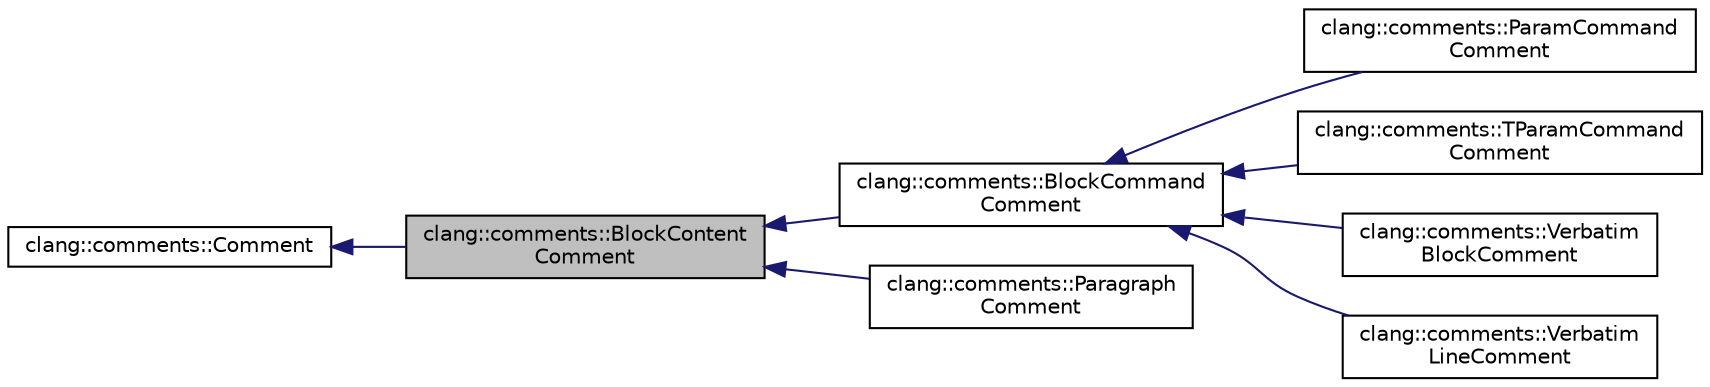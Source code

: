 digraph "clang::comments::BlockContentComment"
{
 // LATEX_PDF_SIZE
  bgcolor="transparent";
  edge [fontname="Helvetica",fontsize="10",labelfontname="Helvetica",labelfontsize="10"];
  node [fontname="Helvetica",fontsize="10",shape=record];
  rankdir="LR";
  Node1 [label="clang::comments::BlockContent\lComment",height=0.2,width=0.4,color="black", fillcolor="grey75", style="filled", fontcolor="black",tooltip="Block content (contains inline content)."];
  Node2 -> Node1 [dir="back",color="midnightblue",fontsize="10",style="solid",fontname="Helvetica"];
  Node2 [label="clang::comments::Comment",height=0.2,width=0.4,color="black",URL="$classclang_1_1comments_1_1Comment.html",tooltip="Any part of the comment."];
  Node1 -> Node3 [dir="back",color="midnightblue",fontsize="10",style="solid",fontname="Helvetica"];
  Node3 [label="clang::comments::BlockCommand\lComment",height=0.2,width=0.4,color="black",URL="$classclang_1_1comments_1_1BlockCommandComment.html",tooltip="A command that has zero or more word-like arguments (number of word-like arguments depends on command..."];
  Node3 -> Node4 [dir="back",color="midnightblue",fontsize="10",style="solid",fontname="Helvetica"];
  Node4 [label="clang::comments::ParamCommand\lComment",height=0.2,width=0.4,color="black",URL="$classclang_1_1comments_1_1ParamCommandComment.html",tooltip="Doxygen \\param command."];
  Node3 -> Node5 [dir="back",color="midnightblue",fontsize="10",style="solid",fontname="Helvetica"];
  Node5 [label="clang::comments::TParamCommand\lComment",height=0.2,width=0.4,color="black",URL="$classclang_1_1comments_1_1TParamCommandComment.html",tooltip="Doxygen \\tparam command, describes a template parameter."];
  Node3 -> Node6 [dir="back",color="midnightblue",fontsize="10",style="solid",fontname="Helvetica"];
  Node6 [label="clang::comments::Verbatim\lBlockComment",height=0.2,width=0.4,color="black",URL="$classclang_1_1comments_1_1VerbatimBlockComment.html",tooltip="A verbatim block command (e."];
  Node3 -> Node7 [dir="back",color="midnightblue",fontsize="10",style="solid",fontname="Helvetica"];
  Node7 [label="clang::comments::Verbatim\lLineComment",height=0.2,width=0.4,color="black",URL="$classclang_1_1comments_1_1VerbatimLineComment.html",tooltip="A verbatim line command."];
  Node1 -> Node8 [dir="back",color="midnightblue",fontsize="10",style="solid",fontname="Helvetica"];
  Node8 [label="clang::comments::Paragraph\lComment",height=0.2,width=0.4,color="black",URL="$classclang_1_1comments_1_1ParagraphComment.html",tooltip="A single paragraph that contains inline content."];
}
